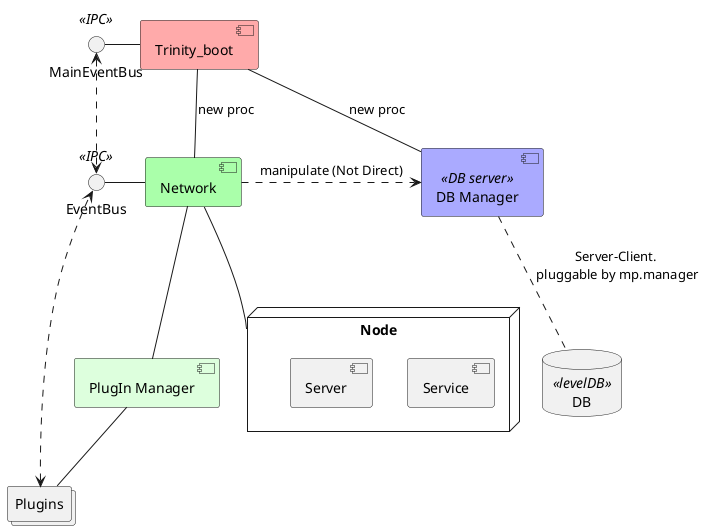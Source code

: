 @startuml

'----- Basic Processes Declaration
() MainEventBus as main_bus <<IPC>>
() EventBus as bus <<IPC>>

' Main Boot: configure, trigger point
'       block gen? set Node type?
[Trinity_boot] as main #ffaaaa

' Network: Node. p2p, sync,\n has plugIn Manager
[Network] as network #aaffaa
' 클라이언트 느낌. p2p의 ㅁ관문
node Node as node {
    [Service]
    [Server]

}

' EventBus By lahja lib: inter-process communication, based on non-blocking asyncio.

' PlugIns
[PlugIn Manager] as pg_manager #ddffdd
collections Plugins as pg

' DB
[DB Manager] as db_manager <<DB server>> #aaaaff
database DB <<levelDB>>

'----- Relations
' main
main -left- main_bus
main -- network: new proc
main -- db_manager: new proc
network .right.> db_manager: manipulate (Not Direct)

' db
db_manager .. DB: Server-Client.\n pluggable by mp.manager

' network
network -down- node
network -down- pg_manager
pg_manager -[hidden]r- node

network -left- bus
pg_manager -down- pg

main_bus <.down.> bus
pg <.right.> bus




@enduml
